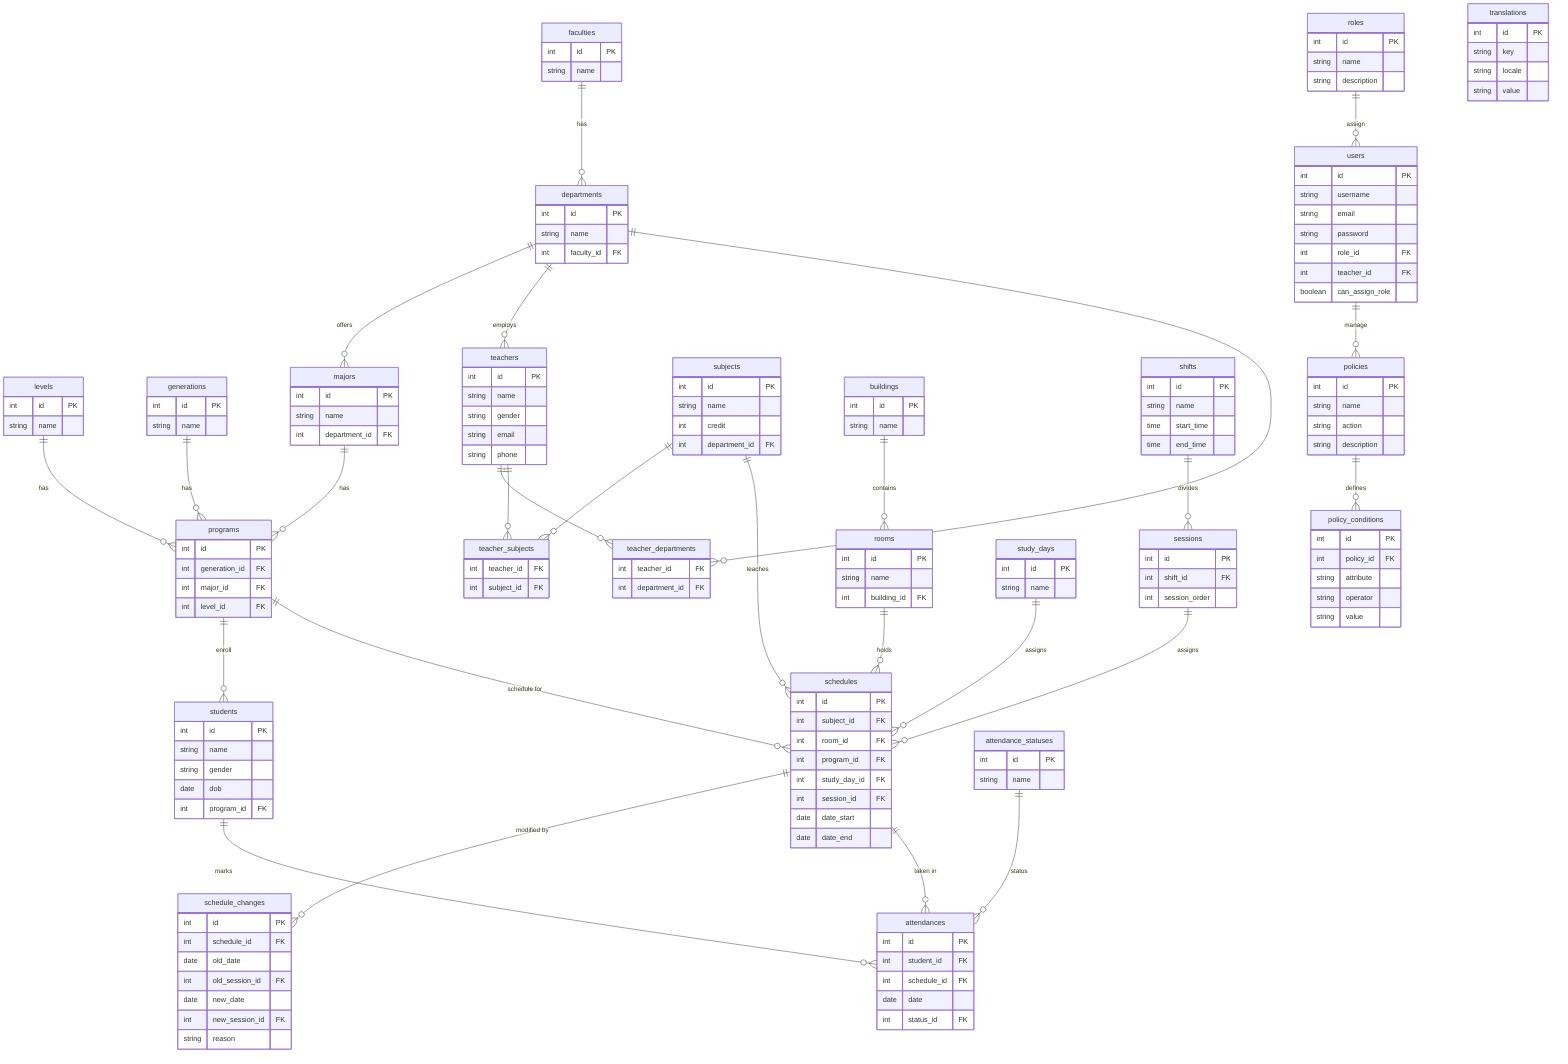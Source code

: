 erDiagram
    levels {
        int id PK
        string name
    }

    generations {
        int id PK
        string name
    }

    faculties {
        int id PK
        string name
    }

    departments {
        int id PK
        string name
        int faculty_id FK
    }

    majors {
        int id PK
        string name
        int department_id FK
    }

    programs {
        int id PK
        int generation_id FK
        int major_id FK
        int level_id FK
    }

    students {
        int id PK
        string name
        string gender
        date dob
        int program_id FK
    }

    teachers {
        int id PK
        string name
        string gender
        string email
        string phone
    }

    teacher_departments {
        int teacher_id FK
        int department_id FK
    }

    subjects {
        int id PK
        string name
        int credit
        int department_id FK
    }

    teacher_subjects {
        int teacher_id FK
        int subject_id FK
    }

    buildings {
        int id PK
        string name
    }

    rooms {
        int id PK
        string name
        int building_id FK
    }

    shifts {
        int id PK
        string name
        time start_time
        time end_time
    }

    sessions {
        int id PK
        int shift_id FK
        int session_order
    }

    study_days {
        int id PK
        string name
    }

    schedules {
        int id PK
        int subject_id FK
        int room_id FK
        int program_id FK
        int study_day_id FK
        int session_id FK
        date date_start
        date date_end
    }

    schedule_changes {
        int id PK
        int schedule_id FK
        date old_date
        int old_session_id FK
        date new_date
        int new_session_id FK
        string reason
    }

    attendances {
        int id PK
        int student_id FK
        int schedule_id FK
        date date
        int status_id FK
    }

    attendance_statuses {
        int id PK
        string name
    }

    users {
        int id PK
        string username
        string email
        string password
        int role_id FK
        int teacher_id FK
        boolean can_assign_role
    }

    roles {
        int id PK
        string name
        string description
    }

    policies {
        int id PK
        string name
        string action
        string description
    }

    policy_conditions {
        int id PK
        int policy_id FK
        string attribute
        string operator
        string value
    }

    translations {
        int id PK
        string key
        string locale
        string value
    }

    %% Relationships
    generations ||--o{ programs : "has"
    majors ||--o{ programs : "has"
    levels ||--o{ programs : "has"
    programs ||--o{ students : "enroll"

    faculties ||--o{ departments : "has"
    departments ||--o{ majors : "offers"

    departments ||--o{ teachers : "employs"
    teachers ||--o{ teacher_departments : ""
    departments ||--o{ teacher_departments : ""

    subjects ||--o{ teacher_subjects : ""
    teachers ||--o{ teacher_subjects : ""

    buildings ||--o{ rooms : "contains"

    shifts ||--o{ sessions : "divides"

    study_days ||--o{ schedules : "assigns"
    sessions ||--o{ schedules : "assigns"
    programs ||--o{ schedules : "schedule for"
    rooms ||--o{ schedules : "holds"
    subjects ||--o{ schedules : "teaches"

    schedules ||--o{ schedule_changes : "modified by"

    students ||--o{ attendances : "marks"
    schedules ||--o{ attendances : "taken in"
    attendance_statuses ||--o{ attendances : "status"

    roles ||--o{ users : "assign"
    users ||--o{ policies : "manage"
    policies ||--o{ policy_conditions : "defines"